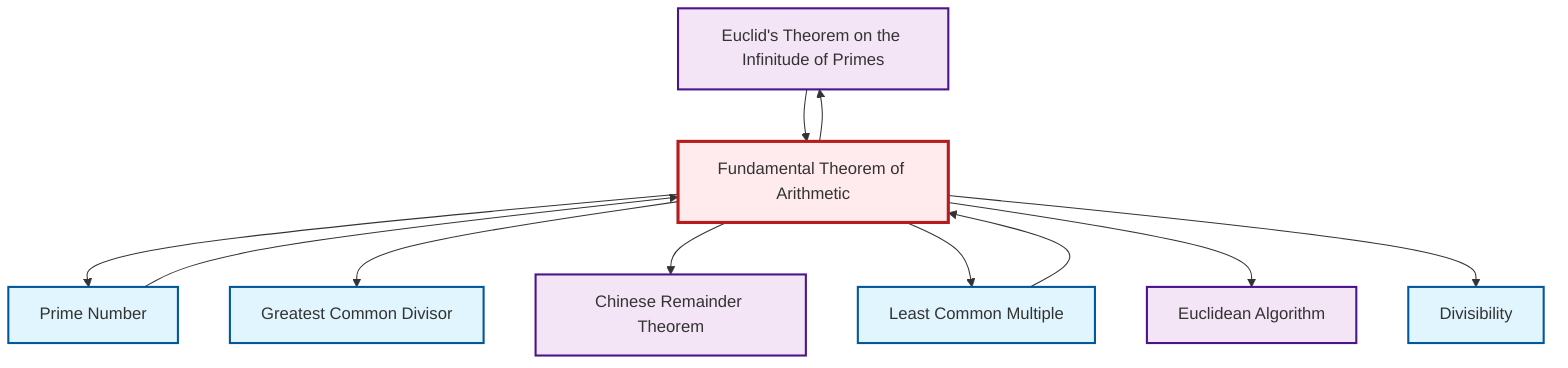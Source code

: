 graph TD
    classDef definition fill:#e1f5fe,stroke:#01579b,stroke-width:2px
    classDef theorem fill:#f3e5f5,stroke:#4a148c,stroke-width:2px
    classDef axiom fill:#fff3e0,stroke:#e65100,stroke-width:2px
    classDef example fill:#e8f5e9,stroke:#1b5e20,stroke-width:2px
    classDef current fill:#ffebee,stroke:#b71c1c,stroke-width:3px
    thm-euclidean-algorithm["Euclidean Algorithm"]:::theorem
    def-gcd["Greatest Common Divisor"]:::definition
    thm-chinese-remainder["Chinese Remainder Theorem"]:::theorem
    thm-euclid-infinitude-primes["Euclid's Theorem on the Infinitude of Primes"]:::theorem
    def-lcm["Least Common Multiple"]:::definition
    thm-fundamental-arithmetic["Fundamental Theorem of Arithmetic"]:::theorem
    def-divisibility["Divisibility"]:::definition
    def-prime["Prime Number"]:::definition
    thm-euclid-infinitude-primes --> thm-fundamental-arithmetic
    def-prime --> thm-fundamental-arithmetic
    thm-fundamental-arithmetic --> def-prime
    thm-fundamental-arithmetic --> thm-euclid-infinitude-primes
    def-lcm --> thm-fundamental-arithmetic
    thm-fundamental-arithmetic --> def-gcd
    thm-fundamental-arithmetic --> thm-chinese-remainder
    thm-fundamental-arithmetic --> def-lcm
    thm-fundamental-arithmetic --> thm-euclidean-algorithm
    thm-fundamental-arithmetic --> def-divisibility
    class thm-fundamental-arithmetic current